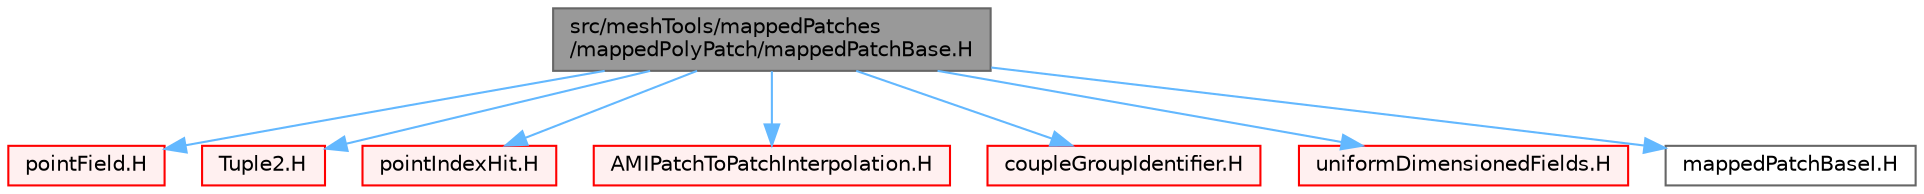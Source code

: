 digraph "src/meshTools/mappedPatches/mappedPolyPatch/mappedPatchBase.H"
{
 // LATEX_PDF_SIZE
  bgcolor="transparent";
  edge [fontname=Helvetica,fontsize=10,labelfontname=Helvetica,labelfontsize=10];
  node [fontname=Helvetica,fontsize=10,shape=box,height=0.2,width=0.4];
  Node1 [id="Node000001",label="src/meshTools/mappedPatches\l/mappedPolyPatch/mappedPatchBase.H",height=0.2,width=0.4,color="gray40", fillcolor="grey60", style="filled", fontcolor="black",tooltip=" "];
  Node1 -> Node2 [id="edge1_Node000001_Node000002",color="steelblue1",style="solid",tooltip=" "];
  Node2 [id="Node000002",label="pointField.H",height=0.2,width=0.4,color="red", fillcolor="#FFF0F0", style="filled",URL="$pointField_8H.html",tooltip=" "];
  Node1 -> Node162 [id="edge2_Node000001_Node000162",color="steelblue1",style="solid",tooltip=" "];
  Node162 [id="Node000162",label="Tuple2.H",height=0.2,width=0.4,color="red", fillcolor="#FFF0F0", style="filled",URL="$Tuple2_8H.html",tooltip=" "];
  Node1 -> Node193 [id="edge3_Node000001_Node000193",color="steelblue1",style="solid",tooltip=" "];
  Node193 [id="Node000193",label="pointIndexHit.H",height=0.2,width=0.4,color="red", fillcolor="#FFF0F0", style="filled",URL="$pointIndexHit_8H.html",tooltip=" "];
  Node1 -> Node195 [id="edge4_Node000001_Node000195",color="steelblue1",style="solid",tooltip=" "];
  Node195 [id="Node000195",label="AMIPatchToPatchInterpolation.H",height=0.2,width=0.4,color="red", fillcolor="#FFF0F0", style="filled",URL="$AMIPatchToPatchInterpolation_8H.html",tooltip=" "];
  Node1 -> Node271 [id="edge5_Node000001_Node000271",color="steelblue1",style="solid",tooltip=" "];
  Node271 [id="Node000271",label="coupleGroupIdentifier.H",height=0.2,width=0.4,color="red", fillcolor="#FFF0F0", style="filled",URL="$coupleGroupIdentifier_8H.html",tooltip=" "];
  Node1 -> Node272 [id="edge6_Node000001_Node000272",color="steelblue1",style="solid",tooltip=" "];
  Node272 [id="Node000272",label="uniformDimensionedFields.H",height=0.2,width=0.4,color="red", fillcolor="#FFF0F0", style="filled",URL="$uniformDimensionedFields_8H.html",tooltip="Various UniformDimensionedField types."];
  Node1 -> Node295 [id="edge7_Node000001_Node000295",color="steelblue1",style="solid",tooltip=" "];
  Node295 [id="Node000295",label="mappedPatchBaseI.H",height=0.2,width=0.4,color="grey40", fillcolor="white", style="filled",URL="$mappedPatchBaseI_8H.html",tooltip=" "];
}
